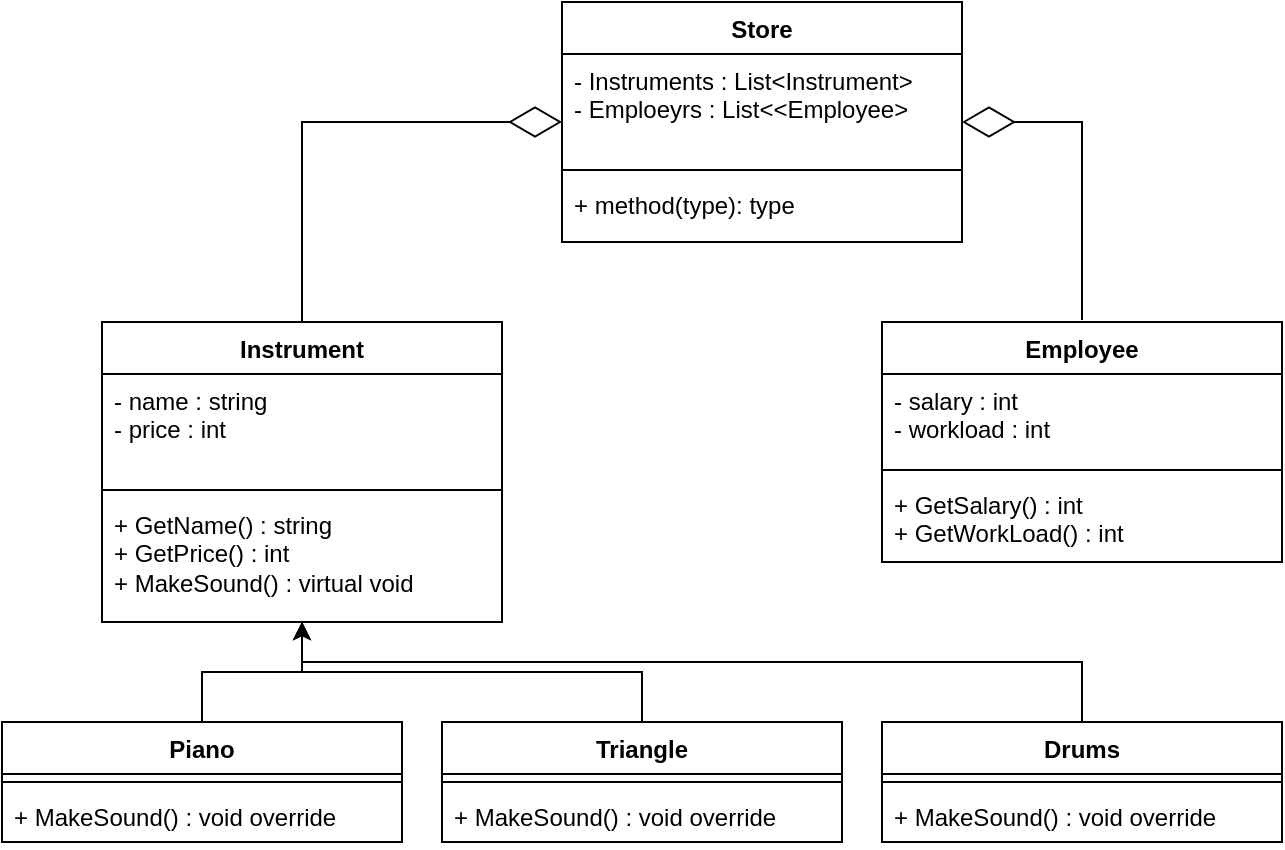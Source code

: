 <mxfile version="24.7.17">
  <diagram id="C5RBs43oDa-KdzZeNtuy" name="Page-1">
    <mxGraphModel dx="961" dy="506" grid="1" gridSize="10" guides="1" tooltips="1" connect="1" arrows="1" fold="1" page="1" pageScale="1" pageWidth="827" pageHeight="1169" math="0" shadow="0">
      <root>
        <mxCell id="WIyWlLk6GJQsqaUBKTNV-0" />
        <mxCell id="WIyWlLk6GJQsqaUBKTNV-1" parent="WIyWlLk6GJQsqaUBKTNV-0" />
        <mxCell id="Yk_rzQQuSx_CEns6knKf-0" value="Store" style="swimlane;fontStyle=1;align=center;verticalAlign=top;childLayout=stackLayout;horizontal=1;startSize=26;horizontalStack=0;resizeParent=1;resizeParentMax=0;resizeLast=0;collapsible=1;marginBottom=0;whiteSpace=wrap;html=1;" vertex="1" parent="WIyWlLk6GJQsqaUBKTNV-1">
          <mxGeometry x="280" y="120" width="200" height="120" as="geometry" />
        </mxCell>
        <mxCell id="Yk_rzQQuSx_CEns6knKf-1" value="- Instruments : List&amp;lt;Instrument&amp;gt;&amp;nbsp;&amp;nbsp;&lt;div&gt;- Emploeyrs : List&amp;lt;&amp;lt;Employee&amp;gt;&lt;/div&gt;" style="text;strokeColor=none;fillColor=none;align=left;verticalAlign=top;spacingLeft=4;spacingRight=4;overflow=hidden;rotatable=0;points=[[0,0.5],[1,0.5]];portConstraint=eastwest;whiteSpace=wrap;html=1;" vertex="1" parent="Yk_rzQQuSx_CEns6knKf-0">
          <mxGeometry y="26" width="200" height="54" as="geometry" />
        </mxCell>
        <mxCell id="Yk_rzQQuSx_CEns6knKf-2" value="" style="line;strokeWidth=1;fillColor=none;align=left;verticalAlign=middle;spacingTop=-1;spacingLeft=3;spacingRight=3;rotatable=0;labelPosition=right;points=[];portConstraint=eastwest;strokeColor=inherit;" vertex="1" parent="Yk_rzQQuSx_CEns6knKf-0">
          <mxGeometry y="80" width="200" height="8" as="geometry" />
        </mxCell>
        <mxCell id="Yk_rzQQuSx_CEns6knKf-3" value="+ method(type): type" style="text;strokeColor=none;fillColor=none;align=left;verticalAlign=top;spacingLeft=4;spacingRight=4;overflow=hidden;rotatable=0;points=[[0,0.5],[1,0.5]];portConstraint=eastwest;whiteSpace=wrap;html=1;" vertex="1" parent="Yk_rzQQuSx_CEns6knKf-0">
          <mxGeometry y="88" width="200" height="32" as="geometry" />
        </mxCell>
        <mxCell id="Yk_rzQQuSx_CEns6knKf-4" value="Instrument" style="swimlane;fontStyle=1;align=center;verticalAlign=top;childLayout=stackLayout;horizontal=1;startSize=26;horizontalStack=0;resizeParent=1;resizeParentMax=0;resizeLast=0;collapsible=1;marginBottom=0;whiteSpace=wrap;html=1;" vertex="1" parent="WIyWlLk6GJQsqaUBKTNV-1">
          <mxGeometry x="50" y="280" width="200" height="150" as="geometry" />
        </mxCell>
        <mxCell id="Yk_rzQQuSx_CEns6knKf-10" value="" style="endArrow=diamondThin;endFill=0;endSize=24;html=1;rounded=0;" edge="1" parent="Yk_rzQQuSx_CEns6knKf-4" target="Yk_rzQQuSx_CEns6knKf-0">
          <mxGeometry width="160" relative="1" as="geometry">
            <mxPoint x="100" as="sourcePoint" />
            <mxPoint x="260" as="targetPoint" />
            <Array as="points">
              <mxPoint x="100" y="-100" />
            </Array>
          </mxGeometry>
        </mxCell>
        <mxCell id="Yk_rzQQuSx_CEns6knKf-5" value="- name : string&amp;nbsp;&lt;div&gt;- price : int&lt;/div&gt;" style="text;strokeColor=none;fillColor=none;align=left;verticalAlign=top;spacingLeft=4;spacingRight=4;overflow=hidden;rotatable=0;points=[[0,0.5],[1,0.5]];portConstraint=eastwest;whiteSpace=wrap;html=1;" vertex="1" parent="Yk_rzQQuSx_CEns6knKf-4">
          <mxGeometry y="26" width="200" height="54" as="geometry" />
        </mxCell>
        <mxCell id="Yk_rzQQuSx_CEns6knKf-6" value="" style="line;strokeWidth=1;fillColor=none;align=left;verticalAlign=middle;spacingTop=-1;spacingLeft=3;spacingRight=3;rotatable=0;labelPosition=right;points=[];portConstraint=eastwest;strokeColor=inherit;" vertex="1" parent="Yk_rzQQuSx_CEns6knKf-4">
          <mxGeometry y="80" width="200" height="8" as="geometry" />
        </mxCell>
        <mxCell id="Yk_rzQQuSx_CEns6knKf-7" value="+ GetName() : string&lt;div&gt;+ GetPrice() : int&lt;/div&gt;&lt;div&gt;+ MakeSound() : virtual void&lt;/div&gt;" style="text;strokeColor=none;fillColor=none;align=left;verticalAlign=top;spacingLeft=4;spacingRight=4;overflow=hidden;rotatable=0;points=[[0,0.5],[1,0.5]];portConstraint=eastwest;whiteSpace=wrap;html=1;" vertex="1" parent="Yk_rzQQuSx_CEns6knKf-4">
          <mxGeometry y="88" width="200" height="62" as="geometry" />
        </mxCell>
        <mxCell id="Yk_rzQQuSx_CEns6knKf-11" value="Employee" style="swimlane;fontStyle=1;align=center;verticalAlign=top;childLayout=stackLayout;horizontal=1;startSize=26;horizontalStack=0;resizeParent=1;resizeParentMax=0;resizeLast=0;collapsible=1;marginBottom=0;whiteSpace=wrap;html=1;" vertex="1" parent="WIyWlLk6GJQsqaUBKTNV-1">
          <mxGeometry x="440" y="280" width="200" height="120" as="geometry" />
        </mxCell>
        <mxCell id="Yk_rzQQuSx_CEns6knKf-12" value="- salary : int&lt;div&gt;- workload : int&lt;/div&gt;" style="text;strokeColor=none;fillColor=none;align=left;verticalAlign=top;spacingLeft=4;spacingRight=4;overflow=hidden;rotatable=0;points=[[0,0.5],[1,0.5]];portConstraint=eastwest;whiteSpace=wrap;html=1;" vertex="1" parent="Yk_rzQQuSx_CEns6knKf-11">
          <mxGeometry y="26" width="200" height="44" as="geometry" />
        </mxCell>
        <mxCell id="Yk_rzQQuSx_CEns6knKf-13" value="" style="line;strokeWidth=1;fillColor=none;align=left;verticalAlign=middle;spacingTop=-1;spacingLeft=3;spacingRight=3;rotatable=0;labelPosition=right;points=[];portConstraint=eastwest;strokeColor=inherit;" vertex="1" parent="Yk_rzQQuSx_CEns6knKf-11">
          <mxGeometry y="70" width="200" height="8" as="geometry" />
        </mxCell>
        <mxCell id="Yk_rzQQuSx_CEns6knKf-14" value="+ GetSalary() : int&lt;div&gt;+ GetWorkLoad() : int&lt;/div&gt;" style="text;strokeColor=none;fillColor=none;align=left;verticalAlign=top;spacingLeft=4;spacingRight=4;overflow=hidden;rotatable=0;points=[[0,0.5],[1,0.5]];portConstraint=eastwest;whiteSpace=wrap;html=1;" vertex="1" parent="Yk_rzQQuSx_CEns6knKf-11">
          <mxGeometry y="78" width="200" height="42" as="geometry" />
        </mxCell>
        <mxCell id="Yk_rzQQuSx_CEns6knKf-15" value="" style="endArrow=diamondThin;endFill=0;endSize=24;html=1;rounded=0;" edge="1" parent="WIyWlLk6GJQsqaUBKTNV-1" target="Yk_rzQQuSx_CEns6knKf-0">
          <mxGeometry width="160" relative="1" as="geometry">
            <mxPoint x="540" y="279" as="sourcePoint" />
            <mxPoint x="700" y="279" as="targetPoint" />
            <Array as="points">
              <mxPoint x="540" y="180" />
            </Array>
          </mxGeometry>
        </mxCell>
        <mxCell id="Yk_rzQQuSx_CEns6knKf-28" style="edgeStyle=orthogonalEdgeStyle;rounded=0;orthogonalLoop=1;jettySize=auto;html=1;" edge="1" parent="WIyWlLk6GJQsqaUBKTNV-1" source="Yk_rzQQuSx_CEns6knKf-16" target="Yk_rzQQuSx_CEns6knKf-4">
          <mxGeometry relative="1" as="geometry" />
        </mxCell>
        <mxCell id="Yk_rzQQuSx_CEns6knKf-16" value="Piano" style="swimlane;fontStyle=1;align=center;verticalAlign=top;childLayout=stackLayout;horizontal=1;startSize=26;horizontalStack=0;resizeParent=1;resizeParentMax=0;resizeLast=0;collapsible=1;marginBottom=0;whiteSpace=wrap;html=1;" vertex="1" parent="WIyWlLk6GJQsqaUBKTNV-1">
          <mxGeometry y="480" width="200" height="60" as="geometry" />
        </mxCell>
        <mxCell id="Yk_rzQQuSx_CEns6knKf-18" value="" style="line;strokeWidth=1;fillColor=none;align=left;verticalAlign=middle;spacingTop=-1;spacingLeft=3;spacingRight=3;rotatable=0;labelPosition=right;points=[];portConstraint=eastwest;strokeColor=inherit;" vertex="1" parent="Yk_rzQQuSx_CEns6knKf-16">
          <mxGeometry y="26" width="200" height="8" as="geometry" />
        </mxCell>
        <mxCell id="Yk_rzQQuSx_CEns6knKf-19" value="+ MakeSound() : void override" style="text;strokeColor=none;fillColor=none;align=left;verticalAlign=top;spacingLeft=4;spacingRight=4;overflow=hidden;rotatable=0;points=[[0,0.5],[1,0.5]];portConstraint=eastwest;whiteSpace=wrap;html=1;" vertex="1" parent="Yk_rzQQuSx_CEns6knKf-16">
          <mxGeometry y="34" width="200" height="26" as="geometry" />
        </mxCell>
        <mxCell id="Yk_rzQQuSx_CEns6knKf-30" style="edgeStyle=orthogonalEdgeStyle;rounded=0;orthogonalLoop=1;jettySize=auto;html=1;" edge="1" parent="WIyWlLk6GJQsqaUBKTNV-1" source="Yk_rzQQuSx_CEns6knKf-20" target="Yk_rzQQuSx_CEns6knKf-4">
          <mxGeometry relative="1" as="geometry">
            <Array as="points">
              <mxPoint x="540" y="450" />
              <mxPoint x="150" y="450" />
            </Array>
          </mxGeometry>
        </mxCell>
        <mxCell id="Yk_rzQQuSx_CEns6knKf-20" value="Drums" style="swimlane;fontStyle=1;align=center;verticalAlign=top;childLayout=stackLayout;horizontal=1;startSize=26;horizontalStack=0;resizeParent=1;resizeParentMax=0;resizeLast=0;collapsible=1;marginBottom=0;whiteSpace=wrap;html=1;" vertex="1" parent="WIyWlLk6GJQsqaUBKTNV-1">
          <mxGeometry x="440" y="480" width="200" height="60" as="geometry" />
        </mxCell>
        <mxCell id="Yk_rzQQuSx_CEns6knKf-21" value="" style="line;strokeWidth=1;fillColor=none;align=left;verticalAlign=middle;spacingTop=-1;spacingLeft=3;spacingRight=3;rotatable=0;labelPosition=right;points=[];portConstraint=eastwest;strokeColor=inherit;" vertex="1" parent="Yk_rzQQuSx_CEns6knKf-20">
          <mxGeometry y="26" width="200" height="8" as="geometry" />
        </mxCell>
        <mxCell id="Yk_rzQQuSx_CEns6knKf-22" value="+ MakeSound() : void override" style="text;strokeColor=none;fillColor=none;align=left;verticalAlign=top;spacingLeft=4;spacingRight=4;overflow=hidden;rotatable=0;points=[[0,0.5],[1,0.5]];portConstraint=eastwest;whiteSpace=wrap;html=1;" vertex="1" parent="Yk_rzQQuSx_CEns6knKf-20">
          <mxGeometry y="34" width="200" height="26" as="geometry" />
        </mxCell>
        <mxCell id="Yk_rzQQuSx_CEns6knKf-29" style="edgeStyle=orthogonalEdgeStyle;rounded=0;orthogonalLoop=1;jettySize=auto;html=1;" edge="1" parent="WIyWlLk6GJQsqaUBKTNV-1" source="Yk_rzQQuSx_CEns6knKf-23" target="Yk_rzQQuSx_CEns6knKf-4">
          <mxGeometry relative="1" as="geometry" />
        </mxCell>
        <mxCell id="Yk_rzQQuSx_CEns6knKf-23" value="Triangle" style="swimlane;fontStyle=1;align=center;verticalAlign=top;childLayout=stackLayout;horizontal=1;startSize=26;horizontalStack=0;resizeParent=1;resizeParentMax=0;resizeLast=0;collapsible=1;marginBottom=0;whiteSpace=wrap;html=1;" vertex="1" parent="WIyWlLk6GJQsqaUBKTNV-1">
          <mxGeometry x="220" y="480" width="200" height="60" as="geometry" />
        </mxCell>
        <mxCell id="Yk_rzQQuSx_CEns6knKf-24" value="" style="line;strokeWidth=1;fillColor=none;align=left;verticalAlign=middle;spacingTop=-1;spacingLeft=3;spacingRight=3;rotatable=0;labelPosition=right;points=[];portConstraint=eastwest;strokeColor=inherit;" vertex="1" parent="Yk_rzQQuSx_CEns6knKf-23">
          <mxGeometry y="26" width="200" height="8" as="geometry" />
        </mxCell>
        <mxCell id="Yk_rzQQuSx_CEns6knKf-25" value="+ MakeSound() : void override" style="text;strokeColor=none;fillColor=none;align=left;verticalAlign=top;spacingLeft=4;spacingRight=4;overflow=hidden;rotatable=0;points=[[0,0.5],[1,0.5]];portConstraint=eastwest;whiteSpace=wrap;html=1;" vertex="1" parent="Yk_rzQQuSx_CEns6knKf-23">
          <mxGeometry y="34" width="200" height="26" as="geometry" />
        </mxCell>
      </root>
    </mxGraphModel>
  </diagram>
</mxfile>
